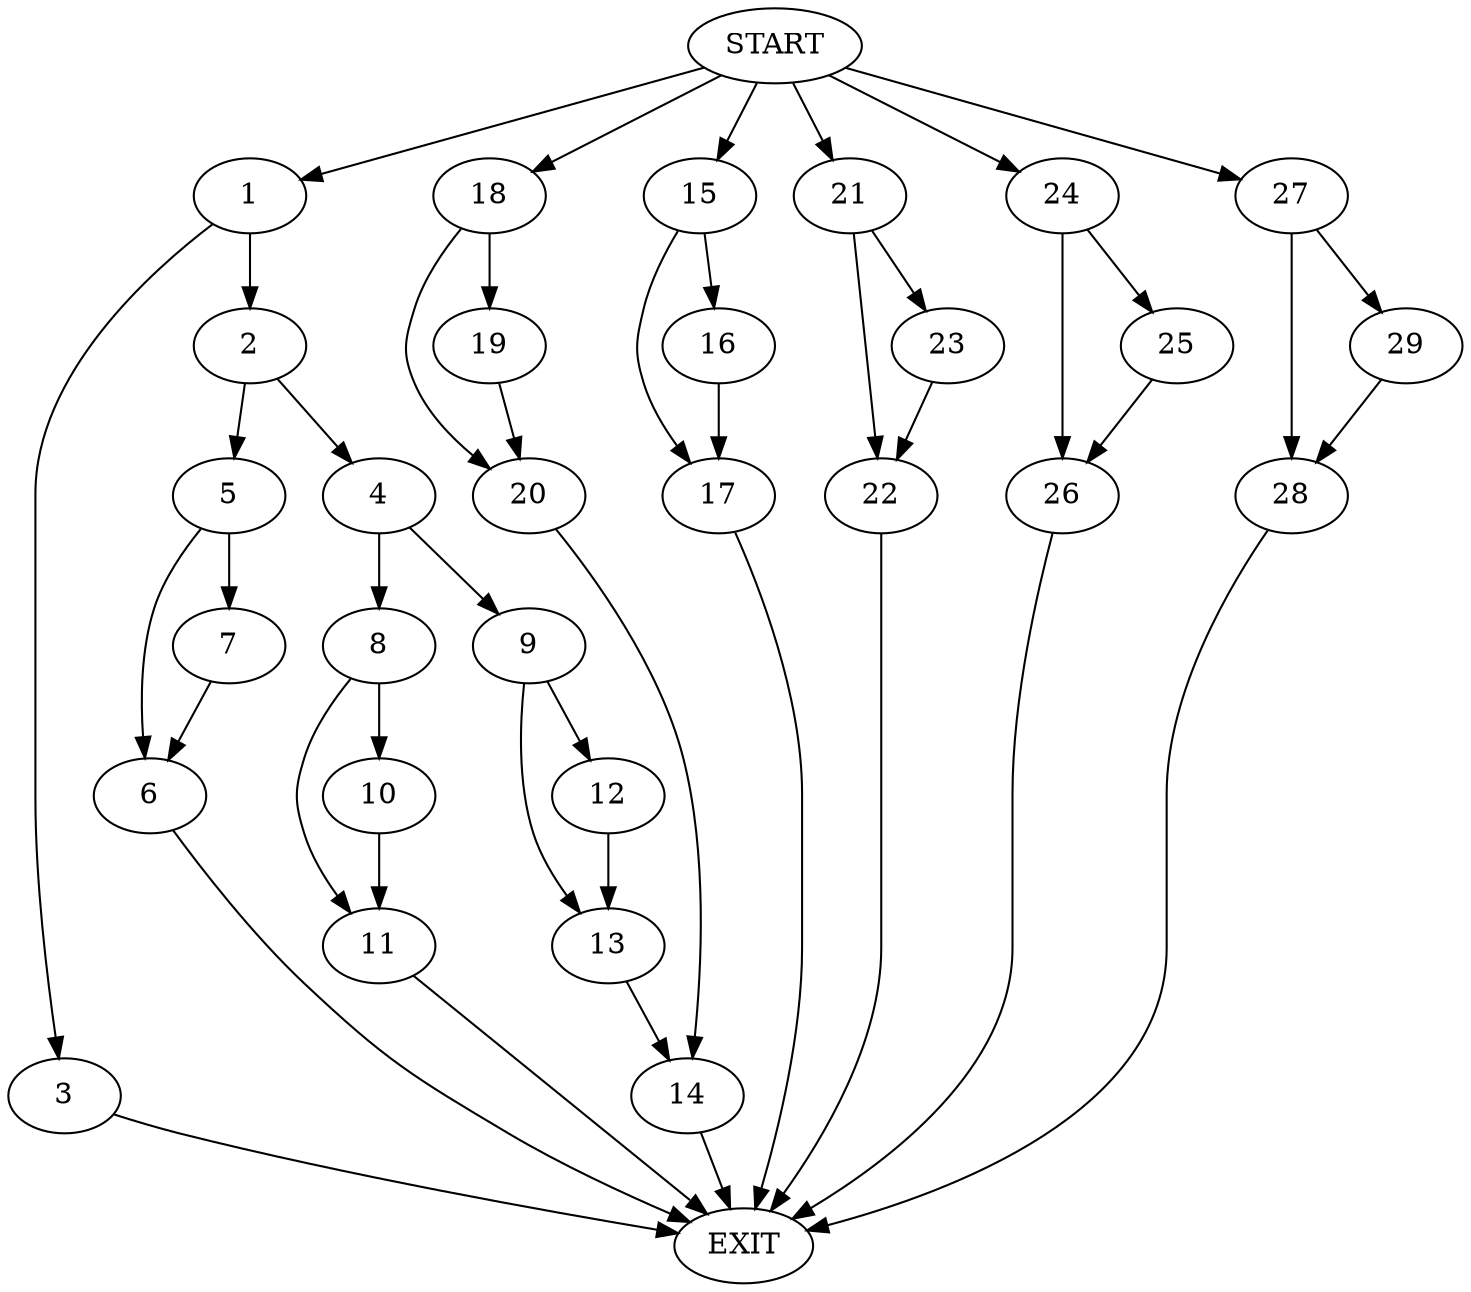 digraph {
0 [label="START"]
30 [label="EXIT"]
0 -> 1
1 -> 2
1 -> 3
3 -> 30
2 -> 4
2 -> 5
5 -> 6
5 -> 7
4 -> 8
4 -> 9
7 -> 6
6 -> 30
8 -> 10
8 -> 11
9 -> 12
9 -> 13
10 -> 11
11 -> 30
12 -> 13
13 -> 14
0 -> 15
15 -> 16
15 -> 17
17 -> 30
16 -> 17
14 -> 30
0 -> 18
18 -> 19
18 -> 20
19 -> 20
20 -> 14
0 -> 21
21 -> 22
21 -> 23
22 -> 30
23 -> 22
0 -> 24
24 -> 25
24 -> 26
26 -> 30
25 -> 26
0 -> 27
27 -> 28
27 -> 29
29 -> 28
28 -> 30
}
